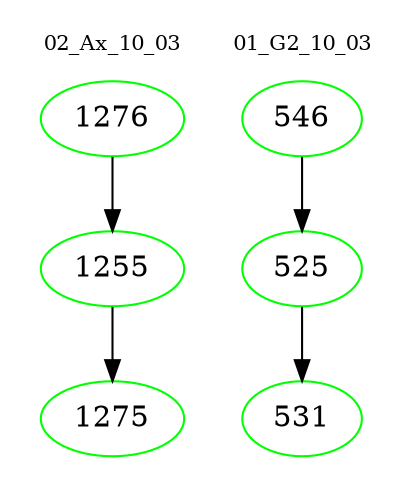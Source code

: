 digraph{
subgraph cluster_0 {
color = white
label = "02_Ax_10_03";
fontsize=10;
T0_1276 [label="1276", color="green"]
T0_1276 -> T0_1255 [color="black"]
T0_1255 [label="1255", color="green"]
T0_1255 -> T0_1275 [color="black"]
T0_1275 [label="1275", color="green"]
}
subgraph cluster_1 {
color = white
label = "01_G2_10_03";
fontsize=10;
T1_546 [label="546", color="green"]
T1_546 -> T1_525 [color="black"]
T1_525 [label="525", color="green"]
T1_525 -> T1_531 [color="black"]
T1_531 [label="531", color="green"]
}
}

